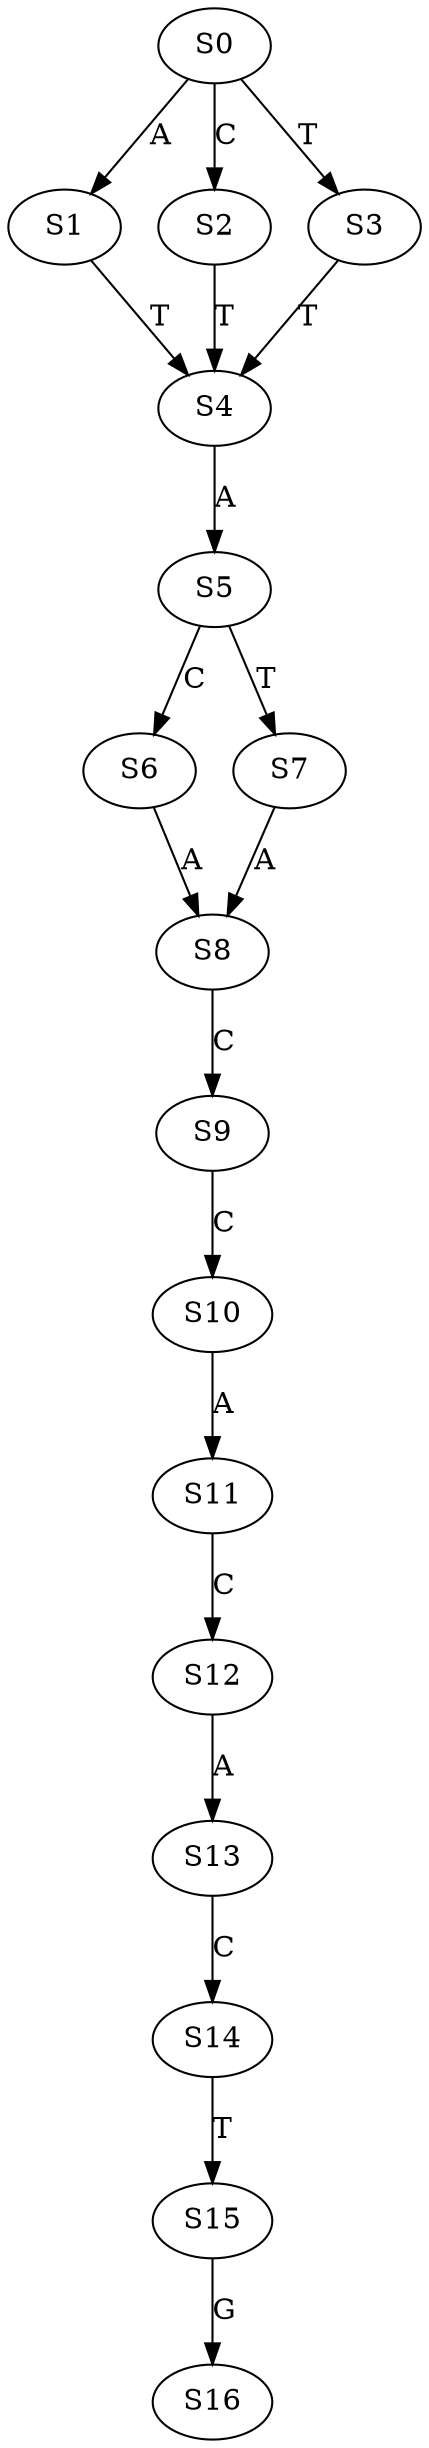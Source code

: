strict digraph  {
	S0 -> S1 [ label = A ];
	S0 -> S2 [ label = C ];
	S0 -> S3 [ label = T ];
	S1 -> S4 [ label = T ];
	S2 -> S4 [ label = T ];
	S3 -> S4 [ label = T ];
	S4 -> S5 [ label = A ];
	S5 -> S6 [ label = C ];
	S5 -> S7 [ label = T ];
	S6 -> S8 [ label = A ];
	S7 -> S8 [ label = A ];
	S8 -> S9 [ label = C ];
	S9 -> S10 [ label = C ];
	S10 -> S11 [ label = A ];
	S11 -> S12 [ label = C ];
	S12 -> S13 [ label = A ];
	S13 -> S14 [ label = C ];
	S14 -> S15 [ label = T ];
	S15 -> S16 [ label = G ];
}
